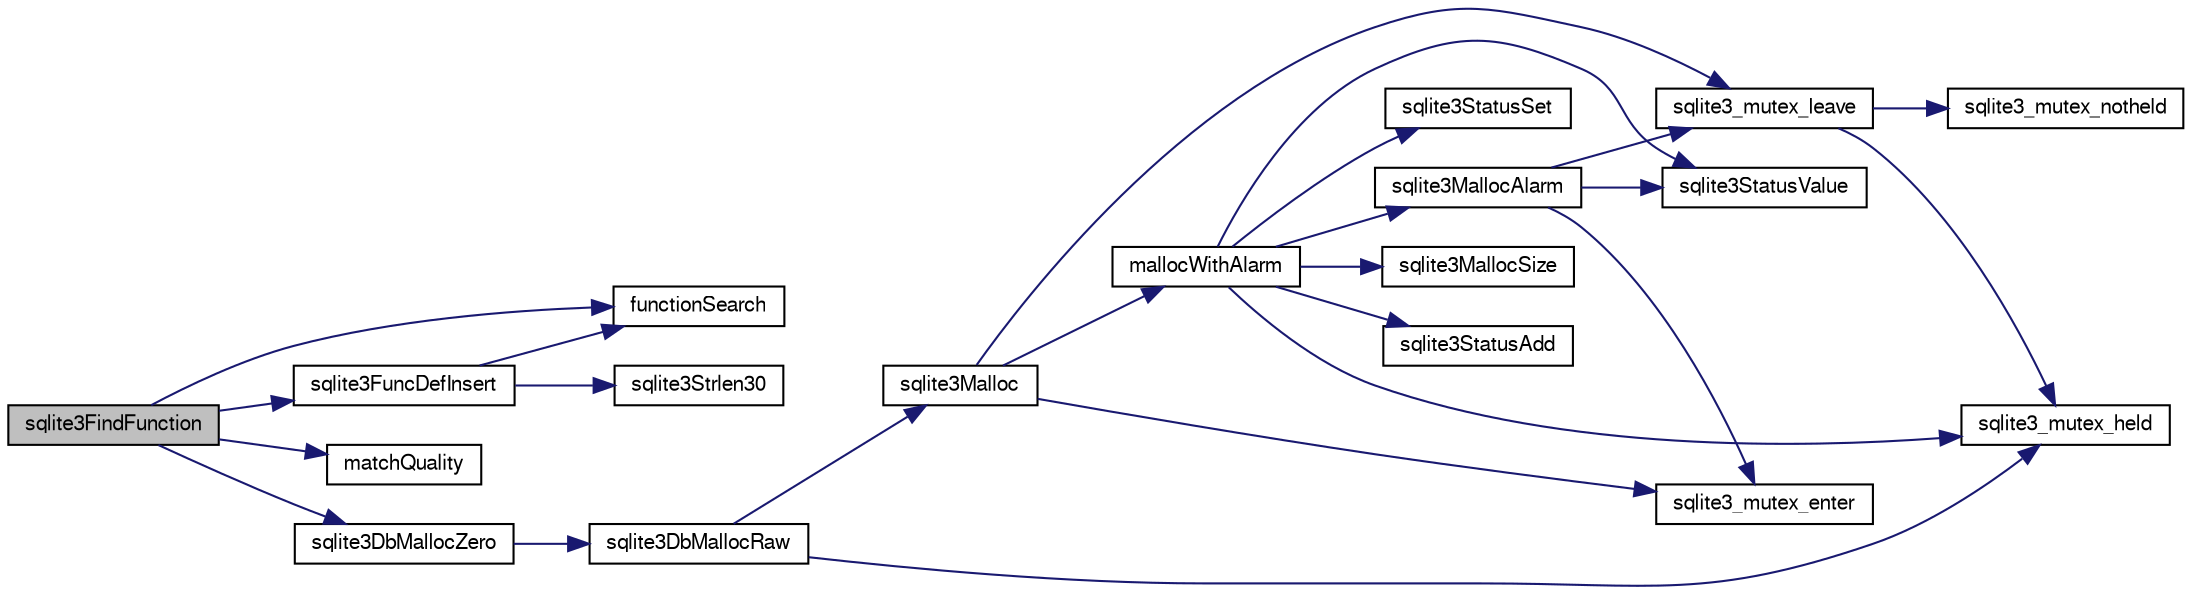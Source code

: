 digraph "sqlite3FindFunction"
{
  edge [fontname="FreeSans",fontsize="10",labelfontname="FreeSans",labelfontsize="10"];
  node [fontname="FreeSans",fontsize="10",shape=record];
  rankdir="LR";
  Node538034 [label="sqlite3FindFunction",height=0.2,width=0.4,color="black", fillcolor="grey75", style="filled", fontcolor="black"];
  Node538034 -> Node538035 [color="midnightblue",fontsize="10",style="solid",fontname="FreeSans"];
  Node538035 [label="functionSearch",height=0.2,width=0.4,color="black", fillcolor="white", style="filled",URL="$sqlite3_8c.html#a2adc3742ab399b9efed9f7fd8f8c7201"];
  Node538034 -> Node538036 [color="midnightblue",fontsize="10",style="solid",fontname="FreeSans"];
  Node538036 [label="matchQuality",height=0.2,width=0.4,color="black", fillcolor="white", style="filled",URL="$sqlite3_8c.html#ac523a4d3921808bf622971cf06edc319"];
  Node538034 -> Node538037 [color="midnightblue",fontsize="10",style="solid",fontname="FreeSans"];
  Node538037 [label="sqlite3DbMallocZero",height=0.2,width=0.4,color="black", fillcolor="white", style="filled",URL="$sqlite3_8c.html#a49cfebac9d6067a03442c92af73f33e4"];
  Node538037 -> Node538038 [color="midnightblue",fontsize="10",style="solid",fontname="FreeSans"];
  Node538038 [label="sqlite3DbMallocRaw",height=0.2,width=0.4,color="black", fillcolor="white", style="filled",URL="$sqlite3_8c.html#abbe8be0cf7175e11ddc3e2218fad924e"];
  Node538038 -> Node538039 [color="midnightblue",fontsize="10",style="solid",fontname="FreeSans"];
  Node538039 [label="sqlite3_mutex_held",height=0.2,width=0.4,color="black", fillcolor="white", style="filled",URL="$sqlite3_8c.html#acf77da68932b6bc163c5e68547ecc3e7"];
  Node538038 -> Node538040 [color="midnightblue",fontsize="10",style="solid",fontname="FreeSans"];
  Node538040 [label="sqlite3Malloc",height=0.2,width=0.4,color="black", fillcolor="white", style="filled",URL="$sqlite3_8c.html#a361a2eaa846b1885f123abe46f5d8b2b"];
  Node538040 -> Node538041 [color="midnightblue",fontsize="10",style="solid",fontname="FreeSans"];
  Node538041 [label="sqlite3_mutex_enter",height=0.2,width=0.4,color="black", fillcolor="white", style="filled",URL="$sqlite3_8c.html#a1c12cde690bd89f104de5cbad12a6bf5"];
  Node538040 -> Node538042 [color="midnightblue",fontsize="10",style="solid",fontname="FreeSans"];
  Node538042 [label="mallocWithAlarm",height=0.2,width=0.4,color="black", fillcolor="white", style="filled",URL="$sqlite3_8c.html#ab070d5cf8e48ec8a6a43cf025d48598b"];
  Node538042 -> Node538039 [color="midnightblue",fontsize="10",style="solid",fontname="FreeSans"];
  Node538042 -> Node538043 [color="midnightblue",fontsize="10",style="solid",fontname="FreeSans"];
  Node538043 [label="sqlite3StatusSet",height=0.2,width=0.4,color="black", fillcolor="white", style="filled",URL="$sqlite3_8c.html#afec7586c01fcb5ea17dc9d7725a589d9"];
  Node538042 -> Node538044 [color="midnightblue",fontsize="10",style="solid",fontname="FreeSans"];
  Node538044 [label="sqlite3StatusValue",height=0.2,width=0.4,color="black", fillcolor="white", style="filled",URL="$sqlite3_8c.html#a30b8ac296c6e200c1fa57708d52c6ef6"];
  Node538042 -> Node538045 [color="midnightblue",fontsize="10",style="solid",fontname="FreeSans"];
  Node538045 [label="sqlite3MallocAlarm",height=0.2,width=0.4,color="black", fillcolor="white", style="filled",URL="$sqlite3_8c.html#ada66988e8471d1198f3219c062377508"];
  Node538045 -> Node538044 [color="midnightblue",fontsize="10",style="solid",fontname="FreeSans"];
  Node538045 -> Node538046 [color="midnightblue",fontsize="10",style="solid",fontname="FreeSans"];
  Node538046 [label="sqlite3_mutex_leave",height=0.2,width=0.4,color="black", fillcolor="white", style="filled",URL="$sqlite3_8c.html#a5838d235601dbd3c1fa993555c6bcc93"];
  Node538046 -> Node538039 [color="midnightblue",fontsize="10",style="solid",fontname="FreeSans"];
  Node538046 -> Node538047 [color="midnightblue",fontsize="10",style="solid",fontname="FreeSans"];
  Node538047 [label="sqlite3_mutex_notheld",height=0.2,width=0.4,color="black", fillcolor="white", style="filled",URL="$sqlite3_8c.html#a83967c837c1c000d3b5adcfaa688f5dc"];
  Node538045 -> Node538041 [color="midnightblue",fontsize="10",style="solid",fontname="FreeSans"];
  Node538042 -> Node538048 [color="midnightblue",fontsize="10",style="solid",fontname="FreeSans"];
  Node538048 [label="sqlite3MallocSize",height=0.2,width=0.4,color="black", fillcolor="white", style="filled",URL="$sqlite3_8c.html#acf5d2a5f35270bafb050bd2def576955"];
  Node538042 -> Node538049 [color="midnightblue",fontsize="10",style="solid",fontname="FreeSans"];
  Node538049 [label="sqlite3StatusAdd",height=0.2,width=0.4,color="black", fillcolor="white", style="filled",URL="$sqlite3_8c.html#afa029f93586aeab4cc85360905dae9cd"];
  Node538040 -> Node538046 [color="midnightblue",fontsize="10",style="solid",fontname="FreeSans"];
  Node538034 -> Node538050 [color="midnightblue",fontsize="10",style="solid",fontname="FreeSans"];
  Node538050 [label="sqlite3FuncDefInsert",height=0.2,width=0.4,color="black", fillcolor="white", style="filled",URL="$sqlite3_8c.html#a4792ef11f826665b64987bd051fa5a20"];
  Node538050 -> Node538051 [color="midnightblue",fontsize="10",style="solid",fontname="FreeSans"];
  Node538051 [label="sqlite3Strlen30",height=0.2,width=0.4,color="black", fillcolor="white", style="filled",URL="$sqlite3_8c.html#a3dcd80ba41f1a308193dee74857b62a7"];
  Node538050 -> Node538035 [color="midnightblue",fontsize="10",style="solid",fontname="FreeSans"];
}
